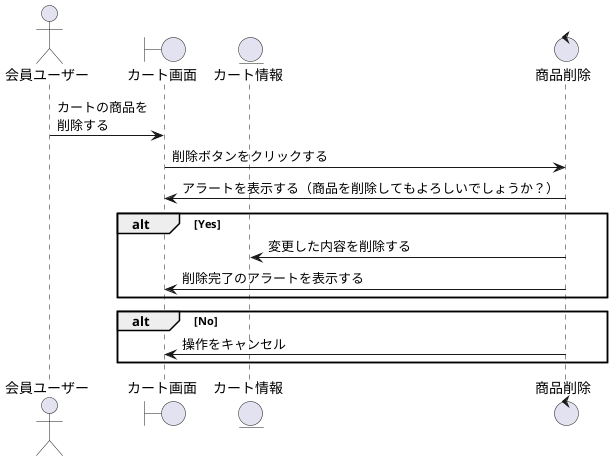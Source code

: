 @startuml shop

actor 会員ユーザー as act
boundary カート画面 as kart
entity カート情報 as kartInfo
control 商品削除 as delete

act -> kart:カートの商品を\n削除する
kart -> delete: 削除ボタンをクリックする
delete -> kart: アラートを表示する（商品を削除してもよろしいでしょうか？）

alt Yes
    delete -> kartInfo: 変更した内容を削除する
    delete -> kart: 削除完了のアラートを表示する
end

alt No
    delete -> kart: 操作をキャンセル
end

@enduml